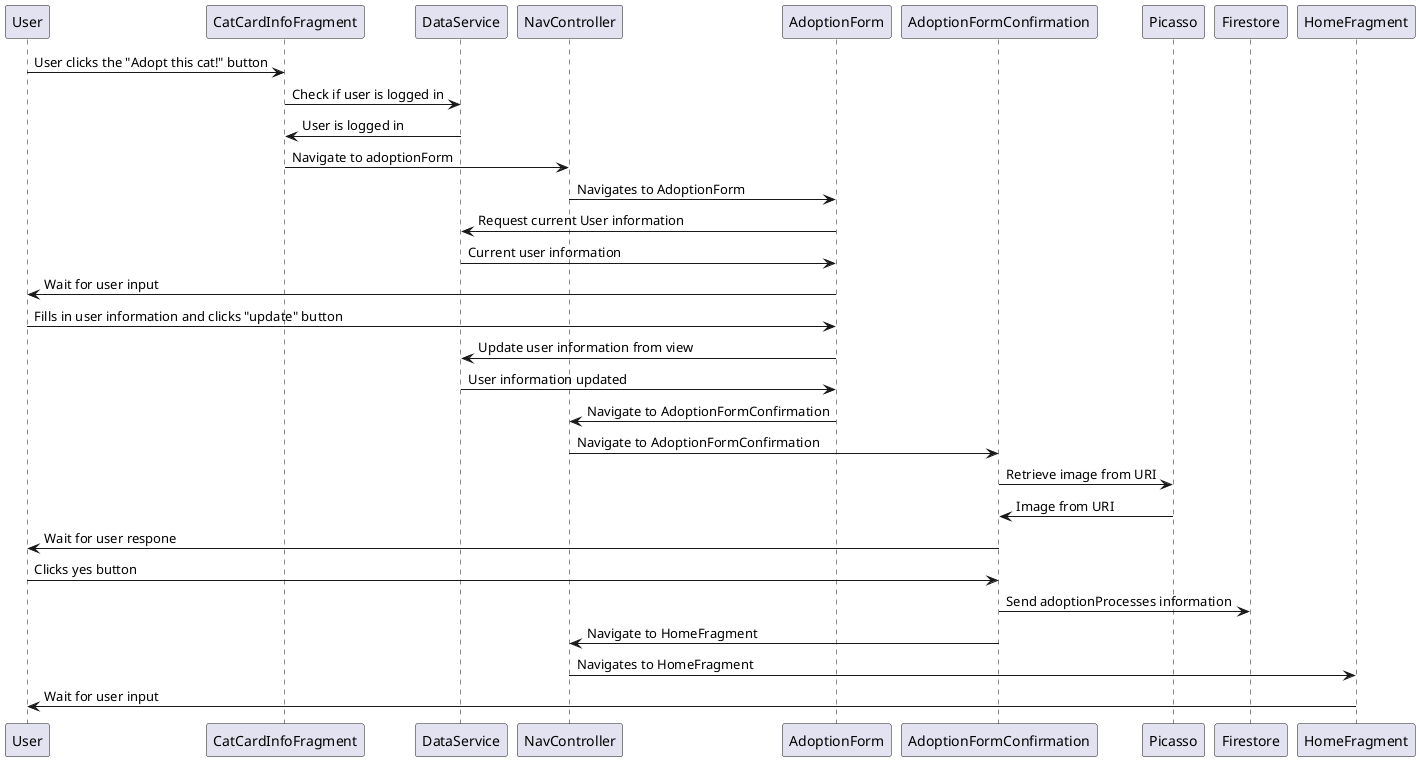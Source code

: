 @startuml Sequence Diagram Adoption Button Click

User -> CatCardInfoFragment: User clicks the "Adopt this cat!" button
CatCardInfoFragment -> DataService: Check if user is logged in
DataService -> CatCardInfoFragment: User is logged in
CatCardInfoFragment -> NavController: Navigate to adoptionForm
NavController -> AdoptionForm: Navigates to AdoptionForm
AdoptionForm -> DataService: Request current User information
DataService -> AdoptionForm: Current user information
AdoptionForm -> User: Wait for user input
User -> AdoptionForm: Fills in user information and clicks "update" button
AdoptionForm -> DataService: Update user information from view
DataService -> AdoptionForm: User information updated
AdoptionForm -> NavController: Navigate to AdoptionFormConfirmation
NavController -> AdoptionFormConfirmation: Navigate to AdoptionFormConfirmation
AdoptionFormConfirmation -> Picasso: Retrieve image from URI
Picasso -> AdoptionFormConfirmation: Image from URI
AdoptionFormConfirmation -> User: Wait for user respone
User -> AdoptionFormConfirmation: Clicks yes button
AdoptionFormConfirmation -> Firestore: Send adoptionProcesses information
AdoptionFormConfirmation -> NavController: Navigate to HomeFragment
NavController -> HomeFragment: Navigates to HomeFragment
HomeFragment -> User: Wait for user input

@enduml